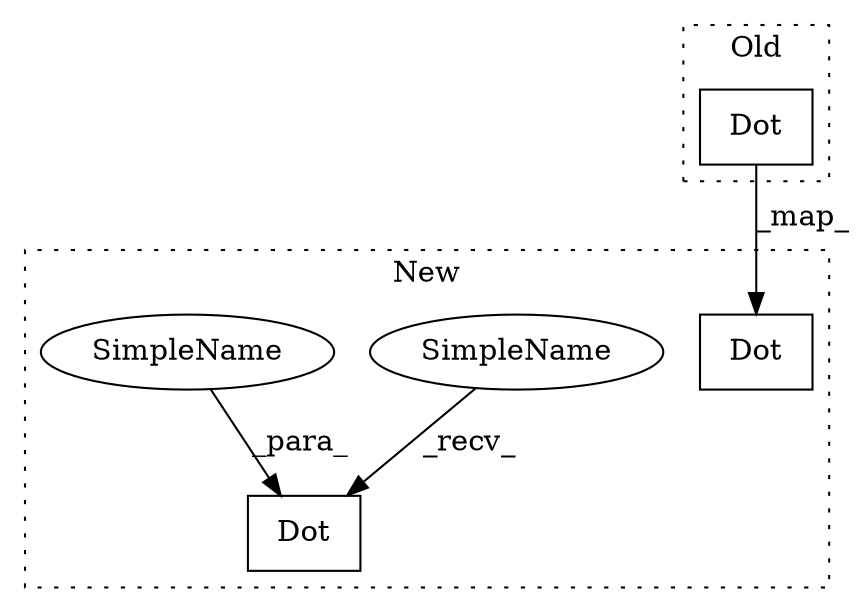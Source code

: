 digraph G {
subgraph cluster0 {
1 [label="Dot" a="32" s="6097,6128" l="4,1" shape="box"];
label = "Old";
style="dotted";
}
subgraph cluster1 {
2 [label="Dot" a="32" s="5744,5775" l="4,1" shape="box"];
3 [label="Dot" a="32" s="5971,6002" l="4,1" shape="box"];
4 [label="SimpleName" a="42" s="5963" l="7" shape="ellipse"];
5 [label="SimpleName" a="42" s="5975" l="10" shape="ellipse"];
label = "New";
style="dotted";
}
1 -> 2 [label="_map_"];
4 -> 3 [label="_recv_"];
5 -> 3 [label="_para_"];
}